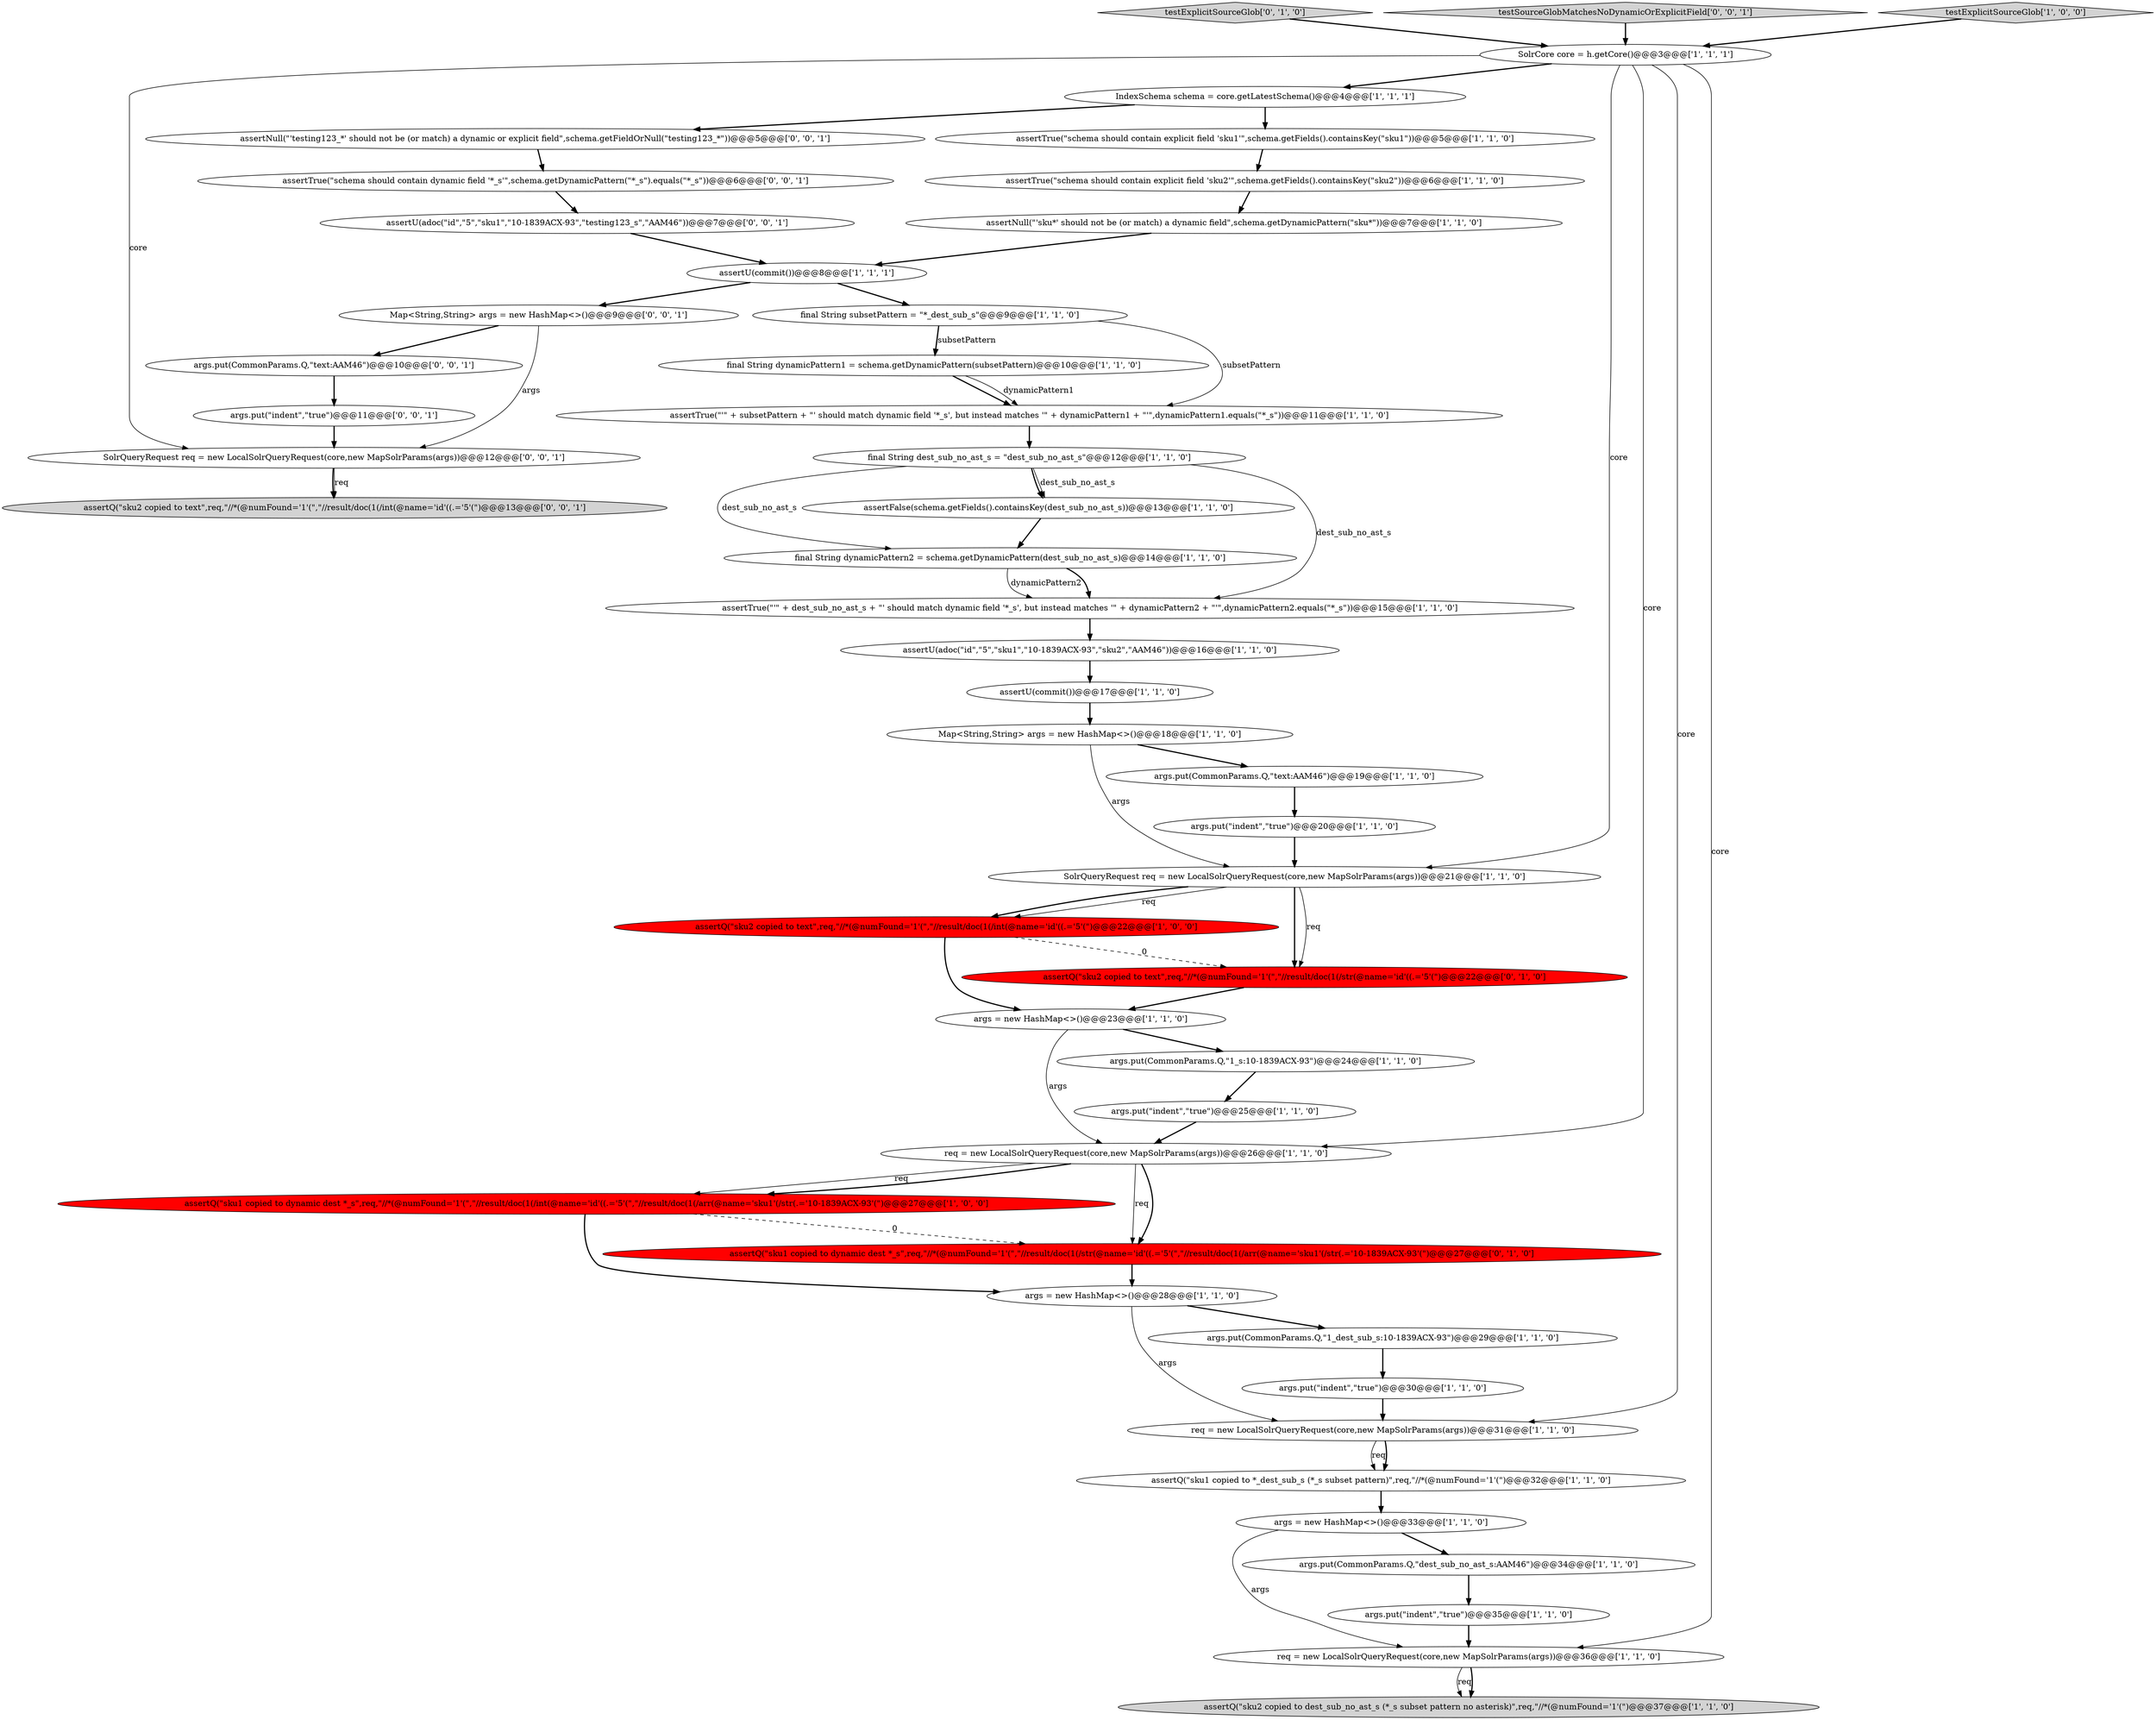 digraph {
38 [style = filled, label = "testExplicitSourceGlob['0', '1', '0']", fillcolor = lightgray, shape = diamond image = "AAA0AAABBB2BBB"];
36 [style = filled, label = "assertQ(\"sku2 copied to text\",req,\"//*(@numFound='1'(\",\"//result/doc(1(/str(@name='id'((.='5'(\")@@@22@@@['0', '1', '0']", fillcolor = red, shape = ellipse image = "AAA1AAABBB2BBB"];
25 [style = filled, label = "args.put(\"indent\",\"true\")@@@25@@@['1', '1', '0']", fillcolor = white, shape = ellipse image = "AAA0AAABBB1BBB"];
40 [style = filled, label = "testSourceGlobMatchesNoDynamicOrExplicitField['0', '0', '1']", fillcolor = lightgray, shape = diamond image = "AAA0AAABBB3BBB"];
17 [style = filled, label = "args.put(CommonParams.Q,\"text:AAM46\")@@@19@@@['1', '1', '0']", fillcolor = white, shape = ellipse image = "AAA0AAABBB1BBB"];
27 [style = filled, label = "SolrCore core = h.getCore()@@@3@@@['1', '1', '1']", fillcolor = white, shape = ellipse image = "AAA0AAABBB1BBB"];
7 [style = filled, label = "assertNull(\"'sku*' should not be (or match) a dynamic field\",schema.getDynamicPattern(\"sku*\"))@@@7@@@['1', '1', '0']", fillcolor = white, shape = ellipse image = "AAA0AAABBB1BBB"];
35 [style = filled, label = "final String dynamicPattern2 = schema.getDynamicPattern(dest_sub_no_ast_s)@@@14@@@['1', '1', '0']", fillcolor = white, shape = ellipse image = "AAA0AAABBB1BBB"];
1 [style = filled, label = "IndexSchema schema = core.getLatestSchema()@@@4@@@['1', '1', '1']", fillcolor = white, shape = ellipse image = "AAA0AAABBB1BBB"];
11 [style = filled, label = "assertTrue(\"'\" + dest_sub_no_ast_s + \"' should match dynamic field '*_s', but instead matches '\" + dynamicPattern2 + \"'\",dynamicPattern2.equals(\"*_s\"))@@@15@@@['1', '1', '0']", fillcolor = white, shape = ellipse image = "AAA0AAABBB1BBB"];
21 [style = filled, label = "assertQ(\"sku2 copied to text\",req,\"//*(@numFound='1'(\",\"//result/doc(1(/int(@name='id'((.='5'(\")@@@22@@@['1', '0', '0']", fillcolor = red, shape = ellipse image = "AAA1AAABBB1BBB"];
18 [style = filled, label = "final String dynamicPattern1 = schema.getDynamicPattern(subsetPattern)@@@10@@@['1', '1', '0']", fillcolor = white, shape = ellipse image = "AAA0AAABBB1BBB"];
37 [style = filled, label = "assertQ(\"sku1 copied to dynamic dest *_s\",req,\"//*(@numFound='1'(\",\"//result/doc(1(/str(@name='id'((.='5'(\",\"//result/doc(1(/arr(@name='sku1'(/str(.='10-1839ACX-93'(\")@@@27@@@['0', '1', '0']", fillcolor = red, shape = ellipse image = "AAA1AAABBB2BBB"];
33 [style = filled, label = "final String dest_sub_no_ast_s = \"dest_sub_no_ast_s\"@@@12@@@['1', '1', '0']", fillcolor = white, shape = ellipse image = "AAA0AAABBB1BBB"];
28 [style = filled, label = "assertFalse(schema.getFields().containsKey(dest_sub_no_ast_s))@@@13@@@['1', '1', '0']", fillcolor = white, shape = ellipse image = "AAA0AAABBB1BBB"];
16 [style = filled, label = "args = new HashMap<>()@@@23@@@['1', '1', '0']", fillcolor = white, shape = ellipse image = "AAA0AAABBB1BBB"];
12 [style = filled, label = "assertQ(\"sku1 copied to dynamic dest *_s\",req,\"//*(@numFound='1'(\",\"//result/doc(1(/int(@name='id'((.='5'(\",\"//result/doc(1(/arr(@name='sku1'(/str(.='10-1839ACX-93'(\")@@@27@@@['1', '0', '0']", fillcolor = red, shape = ellipse image = "AAA1AAABBB1BBB"];
15 [style = filled, label = "assertTrue(\"'\" + subsetPattern + \"' should match dynamic field '*_s', but instead matches '\" + dynamicPattern1 + \"'\",dynamicPattern1.equals(\"*_s\"))@@@11@@@['1', '1', '0']", fillcolor = white, shape = ellipse image = "AAA0AAABBB1BBB"];
47 [style = filled, label = "args.put(\"indent\",\"true\")@@@11@@@['0', '0', '1']", fillcolor = white, shape = ellipse image = "AAA0AAABBB3BBB"];
34 [style = filled, label = "final String subsetPattern = \"*_dest_sub_s\"@@@9@@@['1', '1', '0']", fillcolor = white, shape = ellipse image = "AAA0AAABBB1BBB"];
45 [style = filled, label = "assertNull(\"'testing123_*' should not be (or match) a dynamic or explicit field\",schema.getFieldOrNull(\"testing123_*\"))@@@5@@@['0', '0', '1']", fillcolor = white, shape = ellipse image = "AAA0AAABBB3BBB"];
20 [style = filled, label = "assertU(commit())@@@8@@@['1', '1', '1']", fillcolor = white, shape = ellipse image = "AAA0AAABBB1BBB"];
22 [style = filled, label = "args.put(CommonParams.Q,\"1_s:10-1839ACX-93\")@@@24@@@['1', '1', '0']", fillcolor = white, shape = ellipse image = "AAA0AAABBB1BBB"];
42 [style = filled, label = "assertQ(\"sku2 copied to text\",req,\"//*(@numFound='1'(\",\"//result/doc(1(/int(@name='id'((.='5'(\")@@@13@@@['0', '0', '1']", fillcolor = lightgray, shape = ellipse image = "AAA0AAABBB3BBB"];
9 [style = filled, label = "assertTrue(\"schema should contain explicit field 'sku1'\",schema.getFields().containsKey(\"sku1\"))@@@5@@@['1', '1', '0']", fillcolor = white, shape = ellipse image = "AAA0AAABBB1BBB"];
8 [style = filled, label = "req = new LocalSolrQueryRequest(core,new MapSolrParams(args))@@@26@@@['1', '1', '0']", fillcolor = white, shape = ellipse image = "AAA0AAABBB1BBB"];
6 [style = filled, label = "assertU(commit())@@@17@@@['1', '1', '0']", fillcolor = white, shape = ellipse image = "AAA0AAABBB1BBB"];
29 [style = filled, label = "args.put(CommonParams.Q,\"dest_sub_no_ast_s:AAM46\")@@@34@@@['1', '1', '0']", fillcolor = white, shape = ellipse image = "AAA0AAABBB1BBB"];
41 [style = filled, label = "args.put(CommonParams.Q,\"text:AAM46\")@@@10@@@['0', '0', '1']", fillcolor = white, shape = ellipse image = "AAA0AAABBB3BBB"];
32 [style = filled, label = "req = new LocalSolrQueryRequest(core,new MapSolrParams(args))@@@36@@@['1', '1', '0']", fillcolor = white, shape = ellipse image = "AAA0AAABBB1BBB"];
19 [style = filled, label = "args.put(\"indent\",\"true\")@@@30@@@['1', '1', '0']", fillcolor = white, shape = ellipse image = "AAA0AAABBB1BBB"];
26 [style = filled, label = "args.put(CommonParams.Q,\"1_dest_sub_s:10-1839ACX-93\")@@@29@@@['1', '1', '0']", fillcolor = white, shape = ellipse image = "AAA0AAABBB1BBB"];
39 [style = filled, label = "assertU(adoc(\"id\",\"5\",\"sku1\",\"10-1839ACX-93\",\"testing123_s\",\"AAM46\"))@@@7@@@['0', '0', '1']", fillcolor = white, shape = ellipse image = "AAA0AAABBB3BBB"];
44 [style = filled, label = "assertTrue(\"schema should contain dynamic field '*_s'\",schema.getDynamicPattern(\"*_s\").equals(\"*_s\"))@@@6@@@['0', '0', '1']", fillcolor = white, shape = ellipse image = "AAA0AAABBB3BBB"];
13 [style = filled, label = "SolrQueryRequest req = new LocalSolrQueryRequest(core,new MapSolrParams(args))@@@21@@@['1', '1', '0']", fillcolor = white, shape = ellipse image = "AAA0AAABBB1BBB"];
3 [style = filled, label = "assertQ(\"sku2 copied to dest_sub_no_ast_s (*_s subset pattern no asterisk)\",req,\"//*(@numFound='1'(\")@@@37@@@['1', '1', '0']", fillcolor = lightgray, shape = ellipse image = "AAA0AAABBB1BBB"];
4 [style = filled, label = "req = new LocalSolrQueryRequest(core,new MapSolrParams(args))@@@31@@@['1', '1', '0']", fillcolor = white, shape = ellipse image = "AAA0AAABBB1BBB"];
23 [style = filled, label = "args = new HashMap<>()@@@33@@@['1', '1', '0']", fillcolor = white, shape = ellipse image = "AAA0AAABBB1BBB"];
10 [style = filled, label = "Map<String,String> args = new HashMap<>()@@@18@@@['1', '1', '0']", fillcolor = white, shape = ellipse image = "AAA0AAABBB1BBB"];
24 [style = filled, label = "assertTrue(\"schema should contain explicit field 'sku2'\",schema.getFields().containsKey(\"sku2\"))@@@6@@@['1', '1', '0']", fillcolor = white, shape = ellipse image = "AAA0AAABBB1BBB"];
43 [style = filled, label = "SolrQueryRequest req = new LocalSolrQueryRequest(core,new MapSolrParams(args))@@@12@@@['0', '0', '1']", fillcolor = white, shape = ellipse image = "AAA0AAABBB3BBB"];
2 [style = filled, label = "args = new HashMap<>()@@@28@@@['1', '1', '0']", fillcolor = white, shape = ellipse image = "AAA0AAABBB1BBB"];
30 [style = filled, label = "assertU(adoc(\"id\",\"5\",\"sku1\",\"10-1839ACX-93\",\"sku2\",\"AAM46\"))@@@16@@@['1', '1', '0']", fillcolor = white, shape = ellipse image = "AAA0AAABBB1BBB"];
46 [style = filled, label = "Map<String,String> args = new HashMap<>()@@@9@@@['0', '0', '1']", fillcolor = white, shape = ellipse image = "AAA0AAABBB3BBB"];
14 [style = filled, label = "args.put(\"indent\",\"true\")@@@35@@@['1', '1', '0']", fillcolor = white, shape = ellipse image = "AAA0AAABBB1BBB"];
0 [style = filled, label = "testExplicitSourceGlob['1', '0', '0']", fillcolor = lightgray, shape = diamond image = "AAA0AAABBB1BBB"];
5 [style = filled, label = "assertQ(\"sku1 copied to *_dest_sub_s (*_s subset pattern)\",req,\"//*(@numFound='1'(\")@@@32@@@['1', '1', '0']", fillcolor = white, shape = ellipse image = "AAA0AAABBB1BBB"];
31 [style = filled, label = "args.put(\"indent\",\"true\")@@@20@@@['1', '1', '0']", fillcolor = white, shape = ellipse image = "AAA0AAABBB1BBB"];
22->25 [style = bold, label=""];
8->37 [style = solid, label="req"];
27->1 [style = bold, label=""];
2->26 [style = bold, label=""];
12->37 [style = dashed, label="0"];
5->23 [style = bold, label=""];
4->5 [style = solid, label="req"];
0->27 [style = bold, label=""];
20->34 [style = bold, label=""];
17->31 [style = bold, label=""];
33->28 [style = bold, label=""];
31->13 [style = bold, label=""];
18->15 [style = bold, label=""];
20->46 [style = bold, label=""];
43->42 [style = bold, label=""];
34->18 [style = bold, label=""];
27->4 [style = solid, label="core"];
38->27 [style = bold, label=""];
27->43 [style = solid, label="core"];
10->17 [style = bold, label=""];
47->43 [style = bold, label=""];
27->8 [style = solid, label="core"];
27->13 [style = solid, label="core"];
7->20 [style = bold, label=""];
30->6 [style = bold, label=""];
16->22 [style = bold, label=""];
26->19 [style = bold, label=""];
44->39 [style = bold, label=""];
45->44 [style = bold, label=""];
2->4 [style = solid, label="args"];
10->13 [style = solid, label="args"];
23->32 [style = solid, label="args"];
46->41 [style = bold, label=""];
1->9 [style = bold, label=""];
21->36 [style = dashed, label="0"];
23->29 [style = bold, label=""];
32->3 [style = solid, label="req"];
18->15 [style = solid, label="dynamicPattern1"];
28->35 [style = bold, label=""];
12->2 [style = bold, label=""];
13->21 [style = solid, label="req"];
8->12 [style = solid, label="req"];
34->15 [style = solid, label="subsetPattern"];
13->36 [style = solid, label="req"];
40->27 [style = bold, label=""];
6->10 [style = bold, label=""];
13->36 [style = bold, label=""];
33->35 [style = solid, label="dest_sub_no_ast_s"];
29->14 [style = bold, label=""];
8->12 [style = bold, label=""];
21->16 [style = bold, label=""];
36->16 [style = bold, label=""];
46->43 [style = solid, label="args"];
34->18 [style = solid, label="subsetPattern"];
35->11 [style = solid, label="dynamicPattern2"];
25->8 [style = bold, label=""];
37->2 [style = bold, label=""];
8->37 [style = bold, label=""];
19->4 [style = bold, label=""];
41->47 [style = bold, label=""];
33->11 [style = solid, label="dest_sub_no_ast_s"];
43->42 [style = solid, label="req"];
24->7 [style = bold, label=""];
13->21 [style = bold, label=""];
14->32 [style = bold, label=""];
32->3 [style = bold, label=""];
4->5 [style = bold, label=""];
1->45 [style = bold, label=""];
9->24 [style = bold, label=""];
11->30 [style = bold, label=""];
39->20 [style = bold, label=""];
27->32 [style = solid, label="core"];
16->8 [style = solid, label="args"];
15->33 [style = bold, label=""];
35->11 [style = bold, label=""];
33->28 [style = solid, label="dest_sub_no_ast_s"];
}

